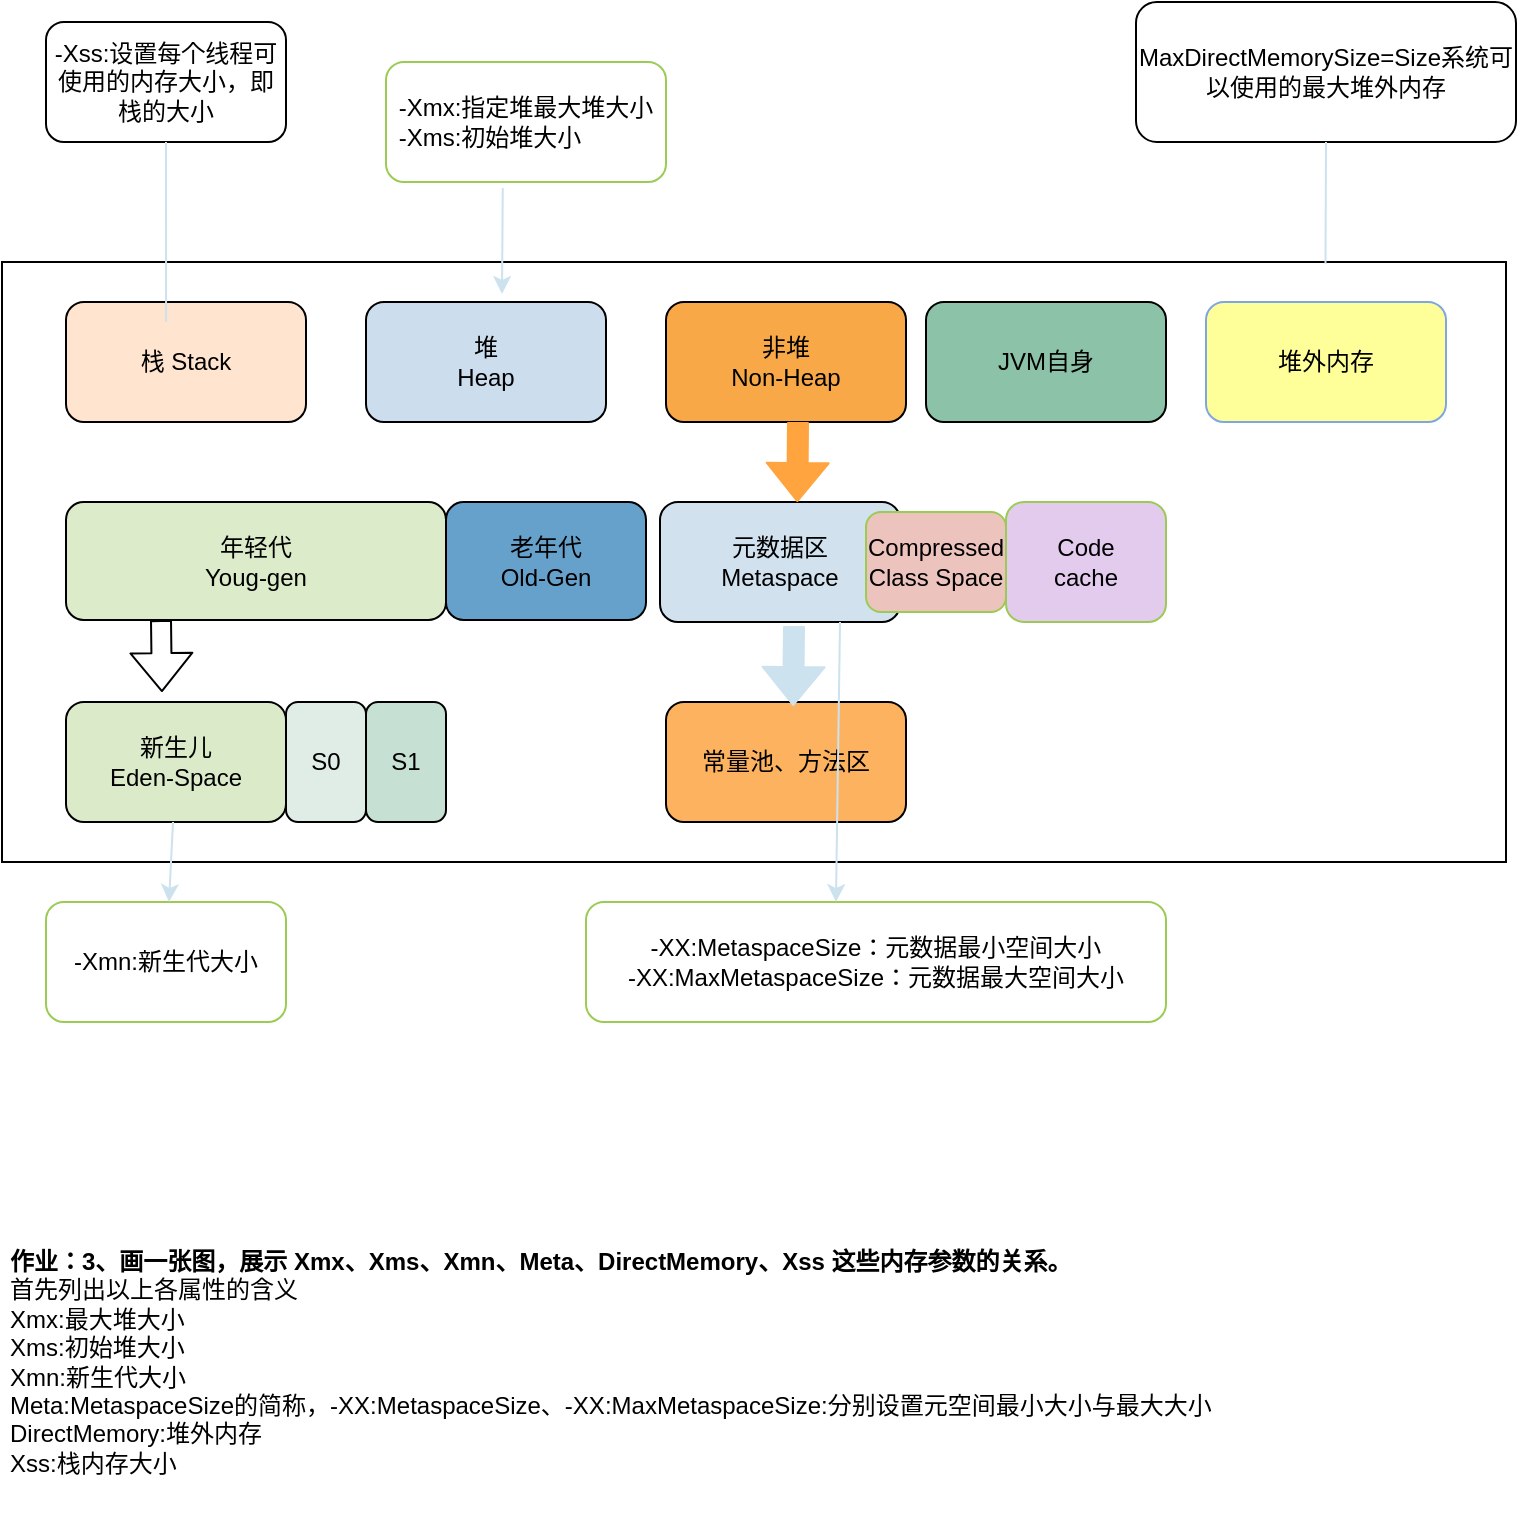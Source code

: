 <mxfile version="13.8.0" type="github">
  <diagram id="dPoFNVqdAXsXte85XX-N" name="JVM相关参数关系">
    <mxGraphModel dx="868" dy="394" grid="1" gridSize="10" guides="1" tooltips="1" connect="1" arrows="1" fold="1" page="1" pageScale="1" pageWidth="827" pageHeight="1169" math="0" shadow="0">
      <root>
        <mxCell id="0" />
        <mxCell id="1" parent="0" />
        <mxCell id="aDoyHsUbz5vajL_5sXkr-1" value="&lt;div&gt;&lt;b&gt;作业：3、画一张图，展示 Xmx、Xms、Xmn、Meta、DirectMemory、Xss 这些内存参数的&lt;span&gt;关系。&lt;/span&gt;&lt;/b&gt;&lt;/div&gt;&lt;div&gt;首先列出以上各属性的含义&lt;/div&gt;&lt;div&gt;Xmx:最大堆大小&lt;/div&gt;&lt;div&gt;Xms:初始堆大小&lt;/div&gt;&lt;div&gt;Xmn:新生代大小&lt;/div&gt;&lt;div&gt;Meta:MetaspaceSize的简称，-XX:MetaspaceSize、-XX:MaxMetaspaceSize:分别设置元空间最小大小与最大大小&lt;/div&gt;&lt;div&gt;DirectMemory:堆外内存&lt;/div&gt;&lt;div&gt;Xss:栈内存大小&lt;/div&gt;" style="text;html=1;strokeColor=none;fillColor=none;align=left;verticalAlign=middle;whiteSpace=wrap;rounded=0;" vertex="1" parent="1">
          <mxGeometry x="90" y="650" width="660" height="160" as="geometry" />
        </mxCell>
        <mxCell id="aDoyHsUbz5vajL_5sXkr-2" value="" style="rounded=0;whiteSpace=wrap;html=1;" vertex="1" parent="1">
          <mxGeometry x="88" y="180" width="752" height="300" as="geometry" />
        </mxCell>
        <mxCell id="aDoyHsUbz5vajL_5sXkr-3" value="栈 Stack" style="rounded=1;whiteSpace=wrap;html=1;fillColor=#FFE4CF;" vertex="1" parent="1">
          <mxGeometry x="120" y="200" width="120" height="60" as="geometry" />
        </mxCell>
        <mxCell id="aDoyHsUbz5vajL_5sXkr-4" value="堆&lt;br&gt;Heap" style="rounded=1;whiteSpace=wrap;html=1;fillColor=#CCDDED;" vertex="1" parent="1">
          <mxGeometry x="270" y="200" width="120" height="60" as="geometry" />
        </mxCell>
        <mxCell id="aDoyHsUbz5vajL_5sXkr-5" value="非堆&lt;br&gt;Non-Heap" style="rounded=1;whiteSpace=wrap;html=1;fillColor=#F8A847;" vertex="1" parent="1">
          <mxGeometry x="420" y="200" width="120" height="60" as="geometry" />
        </mxCell>
        <mxCell id="aDoyHsUbz5vajL_5sXkr-6" value="JVM自身" style="rounded=1;whiteSpace=wrap;html=1;fillColor=#8CC2A8;" vertex="1" parent="1">
          <mxGeometry x="550" y="200" width="120" height="60" as="geometry" />
        </mxCell>
        <mxCell id="aDoyHsUbz5vajL_5sXkr-7" value="年轻代&lt;br&gt;Youg-gen" style="rounded=1;whiteSpace=wrap;html=1;fillColor=#DCEBCA;" vertex="1" parent="1">
          <mxGeometry x="120" y="300" width="190" height="59" as="geometry" />
        </mxCell>
        <mxCell id="aDoyHsUbz5vajL_5sXkr-8" value="老年代&lt;br&gt;Old-Gen" style="rounded=1;whiteSpace=wrap;html=1;fillColor=#66A1CB;" vertex="1" parent="1">
          <mxGeometry x="310" y="300" width="100" height="59" as="geometry" />
        </mxCell>
        <mxCell id="aDoyHsUbz5vajL_5sXkr-9" value="元数据区&lt;br&gt;Metaspace" style="rounded=1;whiteSpace=wrap;html=1;fillColor=#D1E1EE;" vertex="1" parent="1">
          <mxGeometry x="417" y="300" width="120" height="60" as="geometry" />
        </mxCell>
        <mxCell id="aDoyHsUbz5vajL_5sXkr-10" value="新生儿&lt;br&gt;Eden-Space" style="rounded=1;whiteSpace=wrap;html=1;fillColor=#DBEBC9;" vertex="1" parent="1">
          <mxGeometry x="120" y="400" width="110" height="60" as="geometry" />
        </mxCell>
        <mxCell id="aDoyHsUbz5vajL_5sXkr-11" value="S0" style="rounded=1;whiteSpace=wrap;html=1;fillColor=#DFEDE6;" vertex="1" parent="1">
          <mxGeometry x="230" y="400" width="40" height="60" as="geometry" />
        </mxCell>
        <mxCell id="aDoyHsUbz5vajL_5sXkr-12" value="S1" style="rounded=1;whiteSpace=wrap;html=1;fillColor=#C6E0D3;" vertex="1" parent="1">
          <mxGeometry x="270" y="400" width="40" height="60" as="geometry" />
        </mxCell>
        <mxCell id="aDoyHsUbz5vajL_5sXkr-13" value="常量池、方法区" style="rounded=1;whiteSpace=wrap;html=1;fillColor=#FDB25F;" vertex="1" parent="1">
          <mxGeometry x="420" y="400" width="120" height="60" as="geometry" />
        </mxCell>
        <mxCell id="aDoyHsUbz5vajL_5sXkr-15" value="Compressed&lt;br&gt;Class Space" style="rounded=1;whiteSpace=wrap;html=1;strokeColor=#9BCB55;fillColor=#EDC3BD;" vertex="1" parent="1">
          <mxGeometry x="520" y="305" width="70" height="50" as="geometry" />
        </mxCell>
        <mxCell id="aDoyHsUbz5vajL_5sXkr-16" value="Code&lt;br&gt;cache" style="rounded=1;whiteSpace=wrap;html=1;strokeColor=#9BCB55;fillColor=#E3CBED;" vertex="1" parent="1">
          <mxGeometry x="590" y="300" width="80" height="60" as="geometry" />
        </mxCell>
        <mxCell id="aDoyHsUbz5vajL_5sXkr-19" value="" style="shape=flexArrow;endArrow=classic;html=1;exitX=0.25;exitY=1;exitDx=0;exitDy=0;entryX=0.436;entryY=-0.083;entryDx=0;entryDy=0;entryPerimeter=0;" edge="1" parent="1" source="aDoyHsUbz5vajL_5sXkr-7" target="aDoyHsUbz5vajL_5sXkr-10">
          <mxGeometry width="50" height="50" relative="1" as="geometry">
            <mxPoint x="190" y="380" as="sourcePoint" />
            <mxPoint x="240" y="330" as="targetPoint" />
          </mxGeometry>
        </mxCell>
        <mxCell id="aDoyHsUbz5vajL_5sXkr-20" value="" style="shape=flexArrow;endArrow=classic;html=1;strokeColor=#FFA43E;fillColor=#FFA43E;" edge="1" parent="1">
          <mxGeometry width="50" height="50" relative="1" as="geometry">
            <mxPoint x="486" y="260" as="sourcePoint" />
            <mxPoint x="485.667" y="300" as="targetPoint" />
          </mxGeometry>
        </mxCell>
        <mxCell id="aDoyHsUbz5vajL_5sXkr-27" value="" style="shape=flexArrow;endArrow=classic;html=1;strokeColor=#CCE2EE;fillColor=#CCE2EE;" edge="1" parent="1">
          <mxGeometry width="50" height="50" relative="1" as="geometry">
            <mxPoint x="484" y="362" as="sourcePoint" />
            <mxPoint x="483.571" y="402" as="targetPoint" />
          </mxGeometry>
        </mxCell>
        <mxCell id="aDoyHsUbz5vajL_5sXkr-31" value="&lt;div style=&quot;text-align: left&quot;&gt;-Xmx:指定堆最大堆大小&lt;/div&gt;&lt;div style=&quot;text-align: left&quot;&gt;-Xms:初始堆大小&lt;/div&gt;" style="rounded=1;whiteSpace=wrap;html=1;strokeColor=#9BCB55;fillColor=#FFFFFF;" vertex="1" parent="1">
          <mxGeometry x="280" y="80" width="140" height="60" as="geometry" />
        </mxCell>
        <mxCell id="aDoyHsUbz5vajL_5sXkr-34" value="" style="endArrow=classic;html=1;strokeColor=#CCE2EE;fillColor=#CCE2EE;exitX=0.417;exitY=1.05;exitDx=0;exitDy=0;exitPerimeter=0;" edge="1" parent="1" source="aDoyHsUbz5vajL_5sXkr-31">
          <mxGeometry width="50" height="50" relative="1" as="geometry">
            <mxPoint x="290" y="150" as="sourcePoint" />
            <mxPoint x="338" y="196" as="targetPoint" />
          </mxGeometry>
        </mxCell>
        <mxCell id="aDoyHsUbz5vajL_5sXkr-35" value="&lt;span style=&quot;text-align: left&quot;&gt;-Xmn:新生代大小&lt;/span&gt;" style="rounded=1;whiteSpace=wrap;html=1;strokeColor=#9BCB55;fillColor=#FFFFFF;" vertex="1" parent="1">
          <mxGeometry x="110" y="500" width="120" height="60" as="geometry" />
        </mxCell>
        <mxCell id="aDoyHsUbz5vajL_5sXkr-37" value="" style="endArrow=classic;html=1;strokeColor=#CCE2EE;fillColor=#CCE2EE;" edge="1" parent="1" source="aDoyHsUbz5vajL_5sXkr-10" target="aDoyHsUbz5vajL_5sXkr-35">
          <mxGeometry width="50" height="50" relative="1" as="geometry">
            <mxPoint x="150" y="480" as="sourcePoint" />
            <mxPoint x="200" y="430" as="targetPoint" />
          </mxGeometry>
        </mxCell>
        <mxCell id="aDoyHsUbz5vajL_5sXkr-38" value="&lt;span style=&quot;text-align: left&quot;&gt;-XX:MetaspaceSize：元数据最小空间大小&lt;br&gt;-XX:MaxMetaspaceSize：元数据最大空间大小&lt;/span&gt;" style="rounded=1;whiteSpace=wrap;html=1;strokeColor=#9BCB55;fillColor=#FFFFFF;" vertex="1" parent="1">
          <mxGeometry x="380" y="500" width="290" height="60" as="geometry" />
        </mxCell>
        <mxCell id="aDoyHsUbz5vajL_5sXkr-39" value="" style="endArrow=classic;html=1;strokeColor=#CCE2EE;fillColor=#CCE2EE;exitX=0.75;exitY=1;exitDx=0;exitDy=0;entryX=0.431;entryY=0;entryDx=0;entryDy=0;entryPerimeter=0;" edge="1" parent="1" source="aDoyHsUbz5vajL_5sXkr-9" target="aDoyHsUbz5vajL_5sXkr-38">
          <mxGeometry width="50" height="50" relative="1" as="geometry">
            <mxPoint x="510" y="400" as="sourcePoint" />
            <mxPoint x="560" y="350" as="targetPoint" />
          </mxGeometry>
        </mxCell>
        <mxCell id="aDoyHsUbz5vajL_5sXkr-40" value="-Xss:设置每个线程可使用的内存大小，即栈的大小" style="rounded=1;whiteSpace=wrap;html=1;strokeColor=#000000;fillColor=#FFFFFF;" vertex="1" parent="1">
          <mxGeometry x="110" y="60" width="120" height="60" as="geometry" />
        </mxCell>
        <mxCell id="aDoyHsUbz5vajL_5sXkr-42" value="" style="endArrow=none;html=1;strokeColor=#CCE2EE;fillColor=#CCE2EE;entryX=0.5;entryY=1;entryDx=0;entryDy=0;exitX=0.417;exitY=0.167;exitDx=0;exitDy=0;exitPerimeter=0;" edge="1" parent="1" source="aDoyHsUbz5vajL_5sXkr-3" target="aDoyHsUbz5vajL_5sXkr-40">
          <mxGeometry width="50" height="50" relative="1" as="geometry">
            <mxPoint x="120" y="190" as="sourcePoint" />
            <mxPoint x="170" y="140" as="targetPoint" />
          </mxGeometry>
        </mxCell>
        <mxCell id="aDoyHsUbz5vajL_5sXkr-43" value="堆外内存" style="rounded=1;whiteSpace=wrap;html=1;strokeColor=#7EA6E0;fillColor=#FFFF99;" vertex="1" parent="1">
          <mxGeometry x="690" y="200" width="120" height="60" as="geometry" />
        </mxCell>
        <mxCell id="aDoyHsUbz5vajL_5sXkr-44" value="MaxDirectMemorySize=Size系统可以使用的最大堆外内存" style="rounded=1;whiteSpace=wrap;html=1;strokeColor=#000000;fillColor=#FFFFFF;" vertex="1" parent="1">
          <mxGeometry x="655" y="50" width="190" height="70" as="geometry" />
        </mxCell>
        <mxCell id="aDoyHsUbz5vajL_5sXkr-45" value="" style="endArrow=none;html=1;strokeColor=#CCE2EE;fillColor=#CCE2EE;exitX=0.88;exitY=0.003;exitDx=0;exitDy=0;exitPerimeter=0;entryX=0.5;entryY=1;entryDx=0;entryDy=0;" edge="1" parent="1" source="aDoyHsUbz5vajL_5sXkr-2" target="aDoyHsUbz5vajL_5sXkr-44">
          <mxGeometry width="50" height="50" relative="1" as="geometry">
            <mxPoint x="740" y="160" as="sourcePoint" />
            <mxPoint x="748" y="120" as="targetPoint" />
          </mxGeometry>
        </mxCell>
      </root>
    </mxGraphModel>
  </diagram>
</mxfile>
